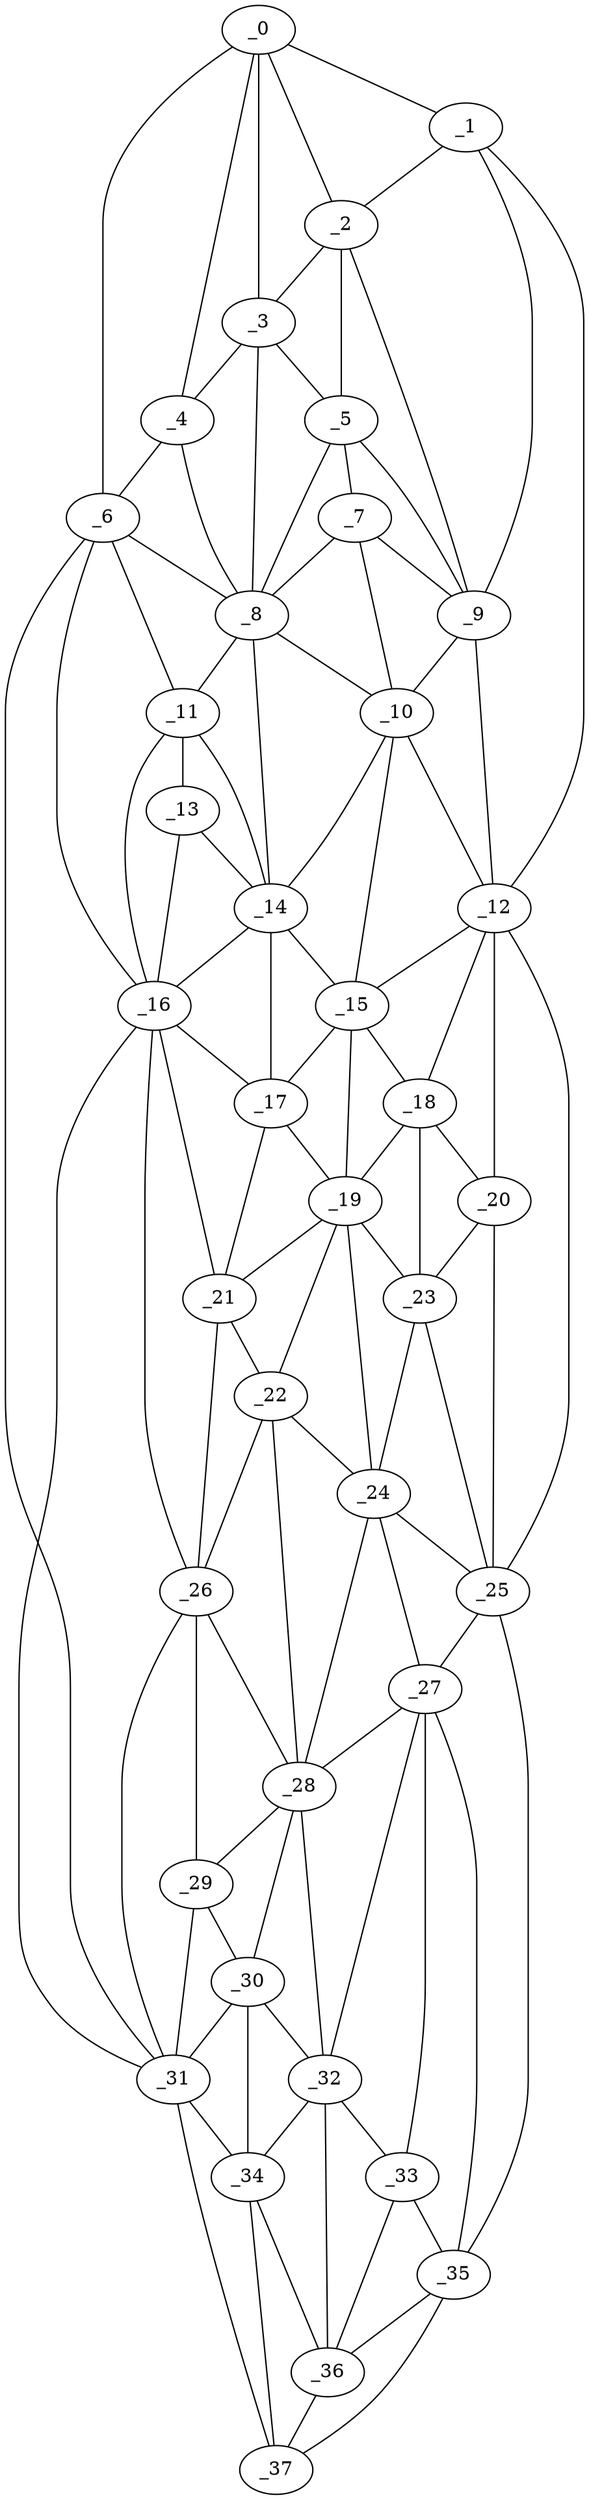 graph "obj8__325.gxl" {
	_0	 [x=5,
		y=71];
	_1	 [x=8,
		y=65];
	_0 -- _1	 [valence=1];
	_2	 [x=17,
		y=66];
	_0 -- _2	 [valence=2];
	_3	 [x=23,
		y=72];
	_0 -- _3	 [valence=2];
	_4	 [x=25,
		y=81];
	_0 -- _4	 [valence=2];
	_6	 [x=37,
		y=89];
	_0 -- _6	 [valence=1];
	_1 -- _2	 [valence=2];
	_9	 [x=40,
		y=52];
	_1 -- _9	 [valence=2];
	_12	 [x=55,
		y=41];
	_1 -- _12	 [valence=1];
	_2 -- _3	 [valence=1];
	_5	 [x=31,
		y=62];
	_2 -- _5	 [valence=2];
	_2 -- _9	 [valence=2];
	_3 -- _4	 [valence=2];
	_3 -- _5	 [valence=2];
	_8	 [x=39,
		y=78];
	_3 -- _8	 [valence=2];
	_4 -- _6	 [valence=2];
	_4 -- _8	 [valence=2];
	_7	 [x=38,
		y=61];
	_5 -- _7	 [valence=2];
	_5 -- _8	 [valence=1];
	_5 -- _9	 [valence=2];
	_6 -- _8	 [valence=2];
	_11	 [x=49,
		y=82];
	_6 -- _11	 [valence=1];
	_16	 [x=63,
		y=82];
	_6 -- _16	 [valence=1];
	_31	 [x=109,
		y=72];
	_6 -- _31	 [valence=1];
	_7 -- _8	 [valence=2];
	_7 -- _9	 [valence=2];
	_10	 [x=47,
		y=61];
	_7 -- _10	 [valence=2];
	_8 -- _10	 [valence=2];
	_8 -- _11	 [valence=2];
	_14	 [x=56,
		y=75];
	_8 -- _14	 [valence=1];
	_9 -- _10	 [valence=2];
	_9 -- _12	 [valence=2];
	_10 -- _12	 [valence=2];
	_10 -- _14	 [valence=1];
	_15	 [x=60,
		y=61];
	_10 -- _15	 [valence=1];
	_13	 [x=55,
		y=81];
	_11 -- _13	 [valence=2];
	_11 -- _14	 [valence=2];
	_11 -- _16	 [valence=2];
	_12 -- _15	 [valence=2];
	_18	 [x=67,
		y=49];
	_12 -- _18	 [valence=2];
	_20	 [x=80,
		y=41];
	_12 -- _20	 [valence=1];
	_25	 [x=90,
		y=39];
	_12 -- _25	 [valence=1];
	_13 -- _14	 [valence=1];
	_13 -- _16	 [valence=2];
	_14 -- _15	 [valence=2];
	_14 -- _16	 [valence=2];
	_17	 [x=65,
		y=69];
	_14 -- _17	 [valence=2];
	_15 -- _17	 [valence=2];
	_15 -- _18	 [valence=1];
	_19	 [x=69,
		y=59];
	_15 -- _19	 [valence=2];
	_16 -- _17	 [valence=2];
	_21	 [x=80,
		y=70];
	_16 -- _21	 [valence=2];
	_26	 [x=94,
		y=74];
	_16 -- _26	 [valence=1];
	_16 -- _31	 [valence=2];
	_17 -- _19	 [valence=2];
	_17 -- _21	 [valence=1];
	_18 -- _19	 [valence=1];
	_18 -- _20	 [valence=2];
	_23	 [x=84,
		y=44];
	_18 -- _23	 [valence=1];
	_19 -- _21	 [valence=1];
	_22	 [x=82,
		y=65];
	_19 -- _22	 [valence=2];
	_19 -- _23	 [valence=1];
	_24	 [x=88,
		y=50];
	_19 -- _24	 [valence=2];
	_20 -- _23	 [valence=1];
	_20 -- _25	 [valence=2];
	_21 -- _22	 [valence=2];
	_21 -- _26	 [valence=1];
	_22 -- _24	 [valence=1];
	_22 -- _26	 [valence=2];
	_28	 [x=100,
		y=60];
	_22 -- _28	 [valence=2];
	_23 -- _24	 [valence=2];
	_23 -- _25	 [valence=2];
	_24 -- _25	 [valence=1];
	_27	 [x=99,
		y=49];
	_24 -- _27	 [valence=1];
	_24 -- _28	 [valence=1];
	_25 -- _27	 [valence=1];
	_35	 [x=119,
		y=44];
	_25 -- _35	 [valence=1];
	_26 -- _28	 [valence=2];
	_29	 [x=104,
		y=68];
	_26 -- _29	 [valence=2];
	_26 -- _31	 [valence=2];
	_27 -- _28	 [valence=2];
	_32	 [x=112,
		y=58];
	_27 -- _32	 [valence=2];
	_33	 [x=116,
		y=49];
	_27 -- _33	 [valence=2];
	_27 -- _35	 [valence=2];
	_28 -- _29	 [valence=1];
	_30	 [x=108,
		y=66];
	_28 -- _30	 [valence=2];
	_28 -- _32	 [valence=1];
	_29 -- _30	 [valence=2];
	_29 -- _31	 [valence=1];
	_30 -- _31	 [valence=1];
	_30 -- _32	 [valence=2];
	_34	 [x=118,
		y=65];
	_30 -- _34	 [valence=2];
	_31 -- _34	 [valence=2];
	_37	 [x=125,
		y=62];
	_31 -- _37	 [valence=1];
	_32 -- _33	 [valence=2];
	_32 -- _34	 [valence=1];
	_36	 [x=120,
		y=55];
	_32 -- _36	 [valence=2];
	_33 -- _35	 [valence=2];
	_33 -- _36	 [valence=2];
	_34 -- _36	 [valence=2];
	_34 -- _37	 [valence=2];
	_35 -- _36	 [valence=2];
	_35 -- _37	 [valence=1];
	_36 -- _37	 [valence=1];
}
